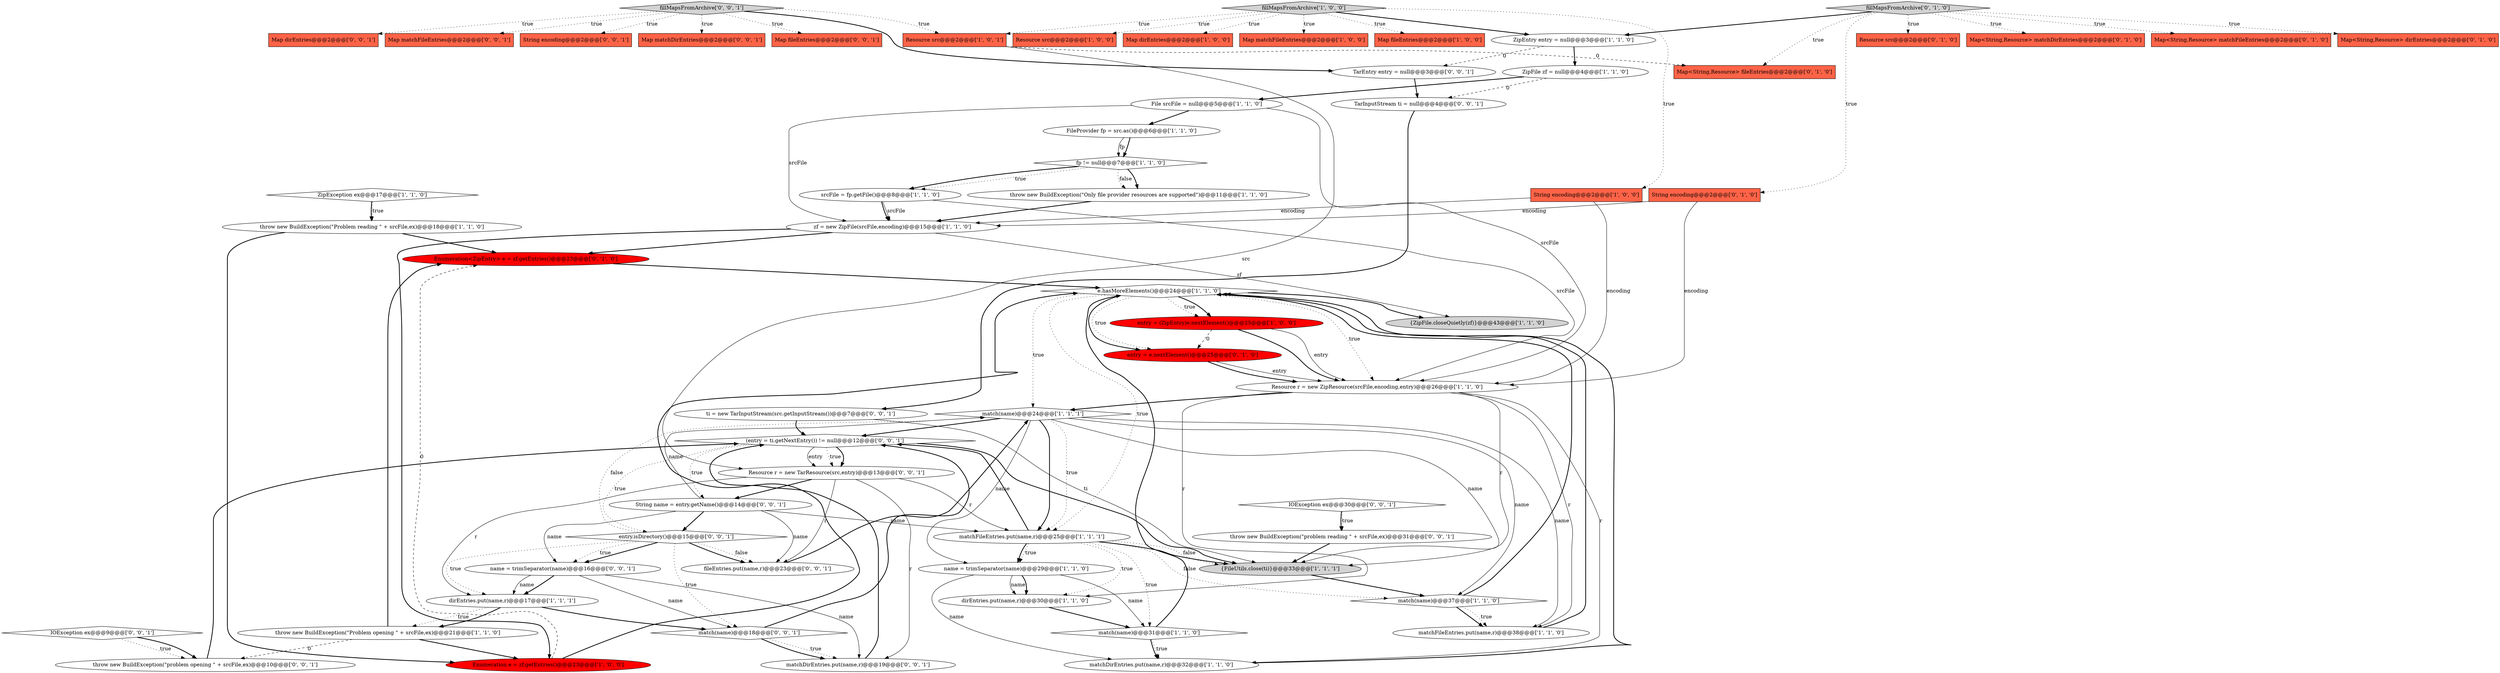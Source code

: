 digraph {
14 [style = filled, label = "zf = new ZipFile(srcFile,encoding)@@@15@@@['1', '1', '0']", fillcolor = white, shape = ellipse image = "AAA0AAABBB1BBB"];
58 [style = filled, label = "match(name)@@@18@@@['0', '0', '1']", fillcolor = white, shape = diamond image = "AAA0AAABBB3BBB"];
34 [style = filled, label = "entry = e.nextElement()@@@25@@@['0', '1', '0']", fillcolor = red, shape = ellipse image = "AAA1AAABBB2BBB"];
31 [style = filled, label = "match(name)@@@37@@@['1', '1', '0']", fillcolor = white, shape = diamond image = "AAA0AAABBB1BBB"];
35 [style = filled, label = "Enumeration<ZipEntry> e = zf.getEntries()@@@23@@@['0', '1', '0']", fillcolor = red, shape = ellipse image = "AAA1AAABBB2BBB"];
48 [style = filled, label = "Map matchDirEntries@@@2@@@['0', '0', '1']", fillcolor = tomato, shape = box image = "AAA0AAABBB3BBB"];
25 [style = filled, label = "Resource src@@@2@@@['1', '0', '0']", fillcolor = tomato, shape = box image = "AAA0AAABBB1BBB"];
47 [style = filled, label = "IOException ex@@@9@@@['0', '0', '1']", fillcolor = white, shape = diamond image = "AAA0AAABBB3BBB"];
56 [style = filled, label = "ti = new TarInputStream(src.getInputStream())@@@7@@@['0', '0', '1']", fillcolor = white, shape = ellipse image = "AAA0AAABBB3BBB"];
62 [style = filled, label = "IOException ex@@@30@@@['0', '0', '1']", fillcolor = white, shape = diamond image = "AAA0AAABBB3BBB"];
45 [style = filled, label = "Map fileEntries@@@2@@@['0', '0', '1']", fillcolor = tomato, shape = box image = "AAA0AAABBB3BBB"];
33 [style = filled, label = "Resource src@@@2@@@['0', '1', '0']", fillcolor = tomato, shape = box image = "AAA0AAABBB2BBB"];
55 [style = filled, label = "Map dirEntries@@@2@@@['0', '0', '1']", fillcolor = tomato, shape = box image = "AAA0AAABBB3BBB"];
26 [style = filled, label = "name = trimSeparator(name)@@@29@@@['1', '1', '0']", fillcolor = white, shape = ellipse image = "AAA0AAABBB1BBB"];
39 [style = filled, label = "String encoding@@@2@@@['0', '1', '0']", fillcolor = tomato, shape = box image = "AAA0AAABBB2BBB"];
23 [style = filled, label = "srcFile = fp.getFile()@@@8@@@['1', '1', '0']", fillcolor = white, shape = ellipse image = "AAA0AAABBB1BBB"];
57 [style = filled, label = "Map matchFileEntries@@@2@@@['0', '0', '1']", fillcolor = tomato, shape = box image = "AAA0AAABBB3BBB"];
2 [style = filled, label = "ZipEntry entry = null@@@3@@@['1', '1', '0']", fillcolor = white, shape = ellipse image = "AAA0AAABBB1BBB"];
27 [style = filled, label = "Resource src@@@2@@@['1', '0', '1']", fillcolor = tomato, shape = box image = "AAA0AAABBB1BBB"];
0 [style = filled, label = "dirEntries.put(name,r)@@@17@@@['1', '1', '1']", fillcolor = white, shape = ellipse image = "AAA0AAABBB1BBB"];
10 [style = filled, label = "ZipFile zf = null@@@4@@@['1', '1', '0']", fillcolor = white, shape = ellipse image = "AAA0AAABBB1BBB"];
13 [style = filled, label = "Map dirEntries@@@2@@@['1', '0', '0']", fillcolor = tomato, shape = box image = "AAA0AAABBB1BBB"];
53 [style = filled, label = "TarInputStream ti = null@@@4@@@['0', '0', '1']", fillcolor = white, shape = ellipse image = "AAA0AAABBB3BBB"];
29 [style = filled, label = "matchFileEntries.put(name,r)@@@38@@@['1', '1', '0']", fillcolor = white, shape = ellipse image = "AAA0AAABBB1BBB"];
4 [style = filled, label = "match(name)@@@24@@@['1', '1', '1']", fillcolor = white, shape = diamond image = "AAA0AAABBB1BBB"];
40 [style = filled, label = "Map<String,Resource> matchDirEntries@@@2@@@['0', '1', '0']", fillcolor = tomato, shape = box image = "AAA0AAABBB2BBB"];
5 [style = filled, label = "dirEntries.put(name,r)@@@30@@@['1', '1', '0']", fillcolor = white, shape = ellipse image = "AAA0AAABBB1BBB"];
28 [style = filled, label = "fp != null@@@7@@@['1', '1', '0']", fillcolor = white, shape = diamond image = "AAA0AAABBB1BBB"];
52 [style = filled, label = "fillMapsFromArchive['0', '0', '1']", fillcolor = lightgray, shape = diamond image = "AAA0AAABBB3BBB"];
54 [style = filled, label = "matchDirEntries.put(name,r)@@@19@@@['0', '0', '1']", fillcolor = white, shape = ellipse image = "AAA0AAABBB3BBB"];
32 [style = filled, label = "Resource r = new ZipResource(srcFile,encoding,entry)@@@26@@@['1', '1', '0']", fillcolor = white, shape = ellipse image = "AAA0AAABBB1BBB"];
61 [style = filled, label = "fileEntries.put(name,r)@@@23@@@['0', '0', '1']", fillcolor = white, shape = ellipse image = "AAA0AAABBB3BBB"];
7 [style = filled, label = "Map matchFileEntries@@@2@@@['1', '0', '0']", fillcolor = tomato, shape = box image = "AAA0AAABBB1BBB"];
24 [style = filled, label = "{FileUtils.close(ti)}@@@33@@@['1', '1', '1']", fillcolor = lightgray, shape = ellipse image = "AAA0AAABBB1BBB"];
18 [style = filled, label = "String encoding@@@2@@@['1', '0', '0']", fillcolor = tomato, shape = box image = "AAA0AAABBB1BBB"];
19 [style = filled, label = "FileProvider fp = src.as()@@@6@@@['1', '1', '0']", fillcolor = white, shape = ellipse image = "AAA0AAABBB1BBB"];
41 [style = filled, label = "Map<String,Resource> fileEntries@@@2@@@['0', '1', '0']", fillcolor = tomato, shape = box image = "AAA1AAABBB2BBB"];
51 [style = filled, label = "String name = entry.getName()@@@14@@@['0', '0', '1']", fillcolor = white, shape = ellipse image = "AAA0AAABBB3BBB"];
9 [style = filled, label = "match(name)@@@31@@@['1', '1', '0']", fillcolor = white, shape = diamond image = "AAA0AAABBB1BBB"];
30 [style = filled, label = "throw new BuildException(\"Only file provider resources are supported\")@@@11@@@['1', '1', '0']", fillcolor = white, shape = ellipse image = "AAA0AAABBB1BBB"];
49 [style = filled, label = "Resource r = new TarResource(src,entry)@@@13@@@['0', '0', '1']", fillcolor = white, shape = ellipse image = "AAA0AAABBB3BBB"];
60 [style = filled, label = "throw new BuildException(\"problem reading \" + srcFile,ex)@@@31@@@['0', '0', '1']", fillcolor = white, shape = ellipse image = "AAA0AAABBB3BBB"];
21 [style = filled, label = "matchDirEntries.put(name,r)@@@32@@@['1', '1', '0']", fillcolor = white, shape = ellipse image = "AAA0AAABBB1BBB"];
16 [style = filled, label = "fillMapsFromArchive['1', '0', '0']", fillcolor = lightgray, shape = diamond image = "AAA0AAABBB1BBB"];
22 [style = filled, label = "throw new BuildException(\"Problem reading \" + srcFile,ex)@@@18@@@['1', '1', '0']", fillcolor = white, shape = ellipse image = "AAA0AAABBB1BBB"];
37 [style = filled, label = "Map<String,Resource> matchFileEntries@@@2@@@['0', '1', '0']", fillcolor = tomato, shape = box image = "AAA0AAABBB2BBB"];
42 [style = filled, label = "name = trimSeparator(name)@@@16@@@['0', '0', '1']", fillcolor = white, shape = ellipse image = "AAA0AAABBB3BBB"];
44 [style = filled, label = "TarEntry entry = null@@@3@@@['0', '0', '1']", fillcolor = white, shape = ellipse image = "AAA0AAABBB3BBB"];
8 [style = filled, label = "ZipException ex@@@17@@@['1', '1', '0']", fillcolor = white, shape = diamond image = "AAA0AAABBB1BBB"];
50 [style = filled, label = "entry.isDirectory()@@@15@@@['0', '0', '1']", fillcolor = white, shape = diamond image = "AAA0AAABBB3BBB"];
38 [style = filled, label = "Map<String,Resource> dirEntries@@@2@@@['0', '1', '0']", fillcolor = tomato, shape = box image = "AAA0AAABBB2BBB"];
59 [style = filled, label = "(entry = ti.getNextEntry()) != null@@@12@@@['0', '0', '1']", fillcolor = white, shape = diamond image = "AAA0AAABBB3BBB"];
11 [style = filled, label = "throw new BuildException(\"Problem opening \" + srcFile,ex)@@@21@@@['1', '1', '0']", fillcolor = white, shape = ellipse image = "AAA0AAABBB1BBB"];
17 [style = filled, label = "{ZipFile.closeQuietly(zf)}@@@43@@@['1', '1', '0']", fillcolor = lightgray, shape = ellipse image = "AAA0AAABBB1BBB"];
36 [style = filled, label = "fillMapsFromArchive['0', '1', '0']", fillcolor = lightgray, shape = diamond image = "AAA0AAABBB2BBB"];
46 [style = filled, label = "throw new BuildException(\"problem opening \" + srcFile,ex)@@@10@@@['0', '0', '1']", fillcolor = white, shape = ellipse image = "AAA0AAABBB3BBB"];
3 [style = filled, label = "entry = (ZipEntry)e.nextElement()@@@25@@@['1', '0', '0']", fillcolor = red, shape = ellipse image = "AAA1AAABBB1BBB"];
43 [style = filled, label = "String encoding@@@2@@@['0', '0', '1']", fillcolor = tomato, shape = box image = "AAA0AAABBB3BBB"];
20 [style = filled, label = "Enumeration e = zf.getEntries()@@@23@@@['1', '0', '0']", fillcolor = red, shape = ellipse image = "AAA1AAABBB1BBB"];
1 [style = filled, label = "Map fileEntries@@@2@@@['1', '0', '0']", fillcolor = tomato, shape = box image = "AAA0AAABBB1BBB"];
15 [style = filled, label = "matchFileEntries.put(name,r)@@@25@@@['1', '1', '1']", fillcolor = white, shape = ellipse image = "AAA0AAABBB1BBB"];
6 [style = filled, label = "File srcFile = null@@@5@@@['1', '1', '0']", fillcolor = white, shape = ellipse image = "AAA0AAABBB1BBB"];
12 [style = filled, label = "e.hasMoreElements()@@@24@@@['1', '1', '0']", fillcolor = white, shape = diamond image = "AAA0AAABBB1BBB"];
52->44 [style = bold, label=""];
4->24 [style = solid, label="name"];
59->49 [style = bold, label=""];
5->9 [style = bold, label=""];
16->13 [style = dotted, label="true"];
14->35 [style = bold, label=""];
4->15 [style = bold, label=""];
12->15 [style = dotted, label="true"];
49->51 [style = bold, label=""];
14->17 [style = solid, label="zf"];
59->49 [style = solid, label="entry"];
44->53 [style = bold, label=""];
36->38 [style = dotted, label="true"];
60->24 [style = bold, label=""];
15->9 [style = dotted, label="true"];
23->32 [style = solid, label="srcFile"];
6->14 [style = solid, label="srcFile"];
16->7 [style = dotted, label="true"];
32->5 [style = solid, label="r"];
4->59 [style = bold, label=""];
20->35 [style = dashed, label="0"];
32->24 [style = solid, label="r"];
32->29 [style = solid, label="r"];
51->15 [style = solid, label="name"];
51->50 [style = bold, label=""];
36->39 [style = dotted, label="true"];
47->46 [style = dotted, label="true"];
36->2 [style = bold, label=""];
9->21 [style = bold, label=""];
8->22 [style = dotted, label="true"];
26->5 [style = solid, label="name"];
52->48 [style = dotted, label="true"];
30->14 [style = bold, label=""];
34->32 [style = bold, label=""];
58->59 [style = bold, label=""];
32->4 [style = bold, label=""];
11->46 [style = dashed, label="0"];
19->28 [style = bold, label=""];
0->11 [style = dotted, label="true"];
35->12 [style = bold, label=""];
46->59 [style = bold, label=""];
14->20 [style = bold, label=""];
15->26 [style = dotted, label="true"];
12->34 [style = dotted, label="true"];
52->57 [style = dotted, label="true"];
12->3 [style = dotted, label="true"];
4->26 [style = solid, label="name"];
28->30 [style = bold, label=""];
49->61 [style = solid, label="r"];
58->54 [style = dotted, label="true"];
0->58 [style = bold, label=""];
62->60 [style = bold, label=""];
59->49 [style = dotted, label="true"];
31->29 [style = bold, label=""];
36->40 [style = dotted, label="true"];
39->32 [style = solid, label="encoding"];
15->24 [style = dotted, label="false"];
9->21 [style = dotted, label="true"];
51->61 [style = solid, label="name"];
58->54 [style = bold, label=""];
26->21 [style = solid, label="name"];
8->22 [style = bold, label=""];
59->51 [style = dotted, label="true"];
23->14 [style = bold, label=""];
3->34 [style = dashed, label="0"];
12->32 [style = dotted, label="true"];
52->45 [style = dotted, label="true"];
22->20 [style = bold, label=""];
16->1 [style = dotted, label="true"];
18->14 [style = solid, label="encoding"];
54->59 [style = bold, label=""];
28->23 [style = dotted, label="true"];
53->56 [style = bold, label=""];
6->32 [style = solid, label="srcFile"];
12->4 [style = dotted, label="true"];
4->31 [style = solid, label="name"];
31->29 [style = dotted, label="true"];
16->25 [style = dotted, label="true"];
62->60 [style = dotted, label="true"];
51->4 [style = solid, label="name"];
23->14 [style = solid, label="srcFile"];
16->18 [style = dotted, label="true"];
15->5 [style = dotted, label="true"];
19->28 [style = solid, label="fp"];
27->41 [style = dashed, label="0"];
52->55 [style = dotted, label="true"];
12->17 [style = bold, label=""];
56->24 [style = solid, label="ti"];
0->11 [style = bold, label=""];
49->15 [style = solid, label="r"];
27->49 [style = solid, label="src"];
4->15 [style = dotted, label="true"];
26->9 [style = solid, label="name"];
2->10 [style = bold, label=""];
10->53 [style = dashed, label="0"];
10->6 [style = bold, label=""];
31->12 [style = bold, label=""];
36->37 [style = dotted, label="true"];
42->0 [style = bold, label=""];
3->32 [style = solid, label="entry"];
21->12 [style = bold, label=""];
50->4 [style = dotted, label="false"];
39->14 [style = solid, label="encoding"];
59->50 [style = dotted, label="true"];
18->32 [style = solid, label="encoding"];
24->31 [style = bold, label=""];
50->42 [style = bold, label=""];
50->42 [style = dotted, label="true"];
28->23 [style = bold, label=""];
15->31 [style = dotted, label="false"];
16->27 [style = dotted, label="true"];
12->3 [style = bold, label=""];
51->42 [style = solid, label="name"];
42->54 [style = solid, label="name"];
9->12 [style = bold, label=""];
50->61 [style = bold, label=""];
22->35 [style = bold, label=""];
56->59 [style = bold, label=""];
61->4 [style = bold, label=""];
4->29 [style = solid, label="name"];
32->21 [style = solid, label="r"];
36->33 [style = dotted, label="true"];
36->41 [style = dotted, label="true"];
11->20 [style = bold, label=""];
26->5 [style = bold, label=""];
52->43 [style = dotted, label="true"];
47->46 [style = bold, label=""];
12->34 [style = bold, label=""];
42->0 [style = solid, label="name"];
6->19 [style = bold, label=""];
16->2 [style = bold, label=""];
15->59 [style = bold, label=""];
49->0 [style = solid, label="r"];
11->35 [style = bold, label=""];
52->27 [style = dotted, label="true"];
15->26 [style = bold, label=""];
50->0 [style = dotted, label="true"];
29->12 [style = bold, label=""];
15->24 [style = bold, label=""];
50->58 [style = dotted, label="true"];
34->32 [style = solid, label="entry"];
20->12 [style = bold, label=""];
50->61 [style = dotted, label="false"];
59->24 [style = bold, label=""];
49->54 [style = solid, label="r"];
42->58 [style = solid, label="name"];
3->32 [style = bold, label=""];
28->30 [style = dotted, label="false"];
2->44 [style = dashed, label="0"];
}
